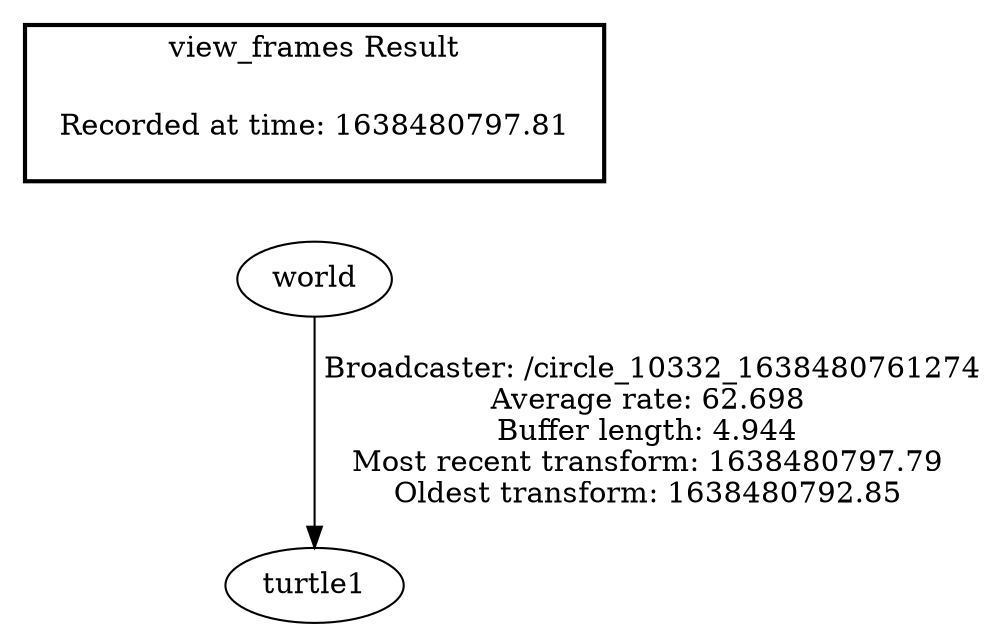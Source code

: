 digraph G {
"world" -> "turtle1"[label=" Broadcaster: /circle_10332_1638480761274\nAverage rate: 62.698\nBuffer length: 4.944\nMost recent transform: 1638480797.79\nOldest transform: 1638480792.85\n"];
edge [style=invis];
 subgraph cluster_legend { style=bold; color=black; label ="view_frames Result";
"Recorded at time: 1638480797.81"[ shape=plaintext ] ;
}->"world";
}